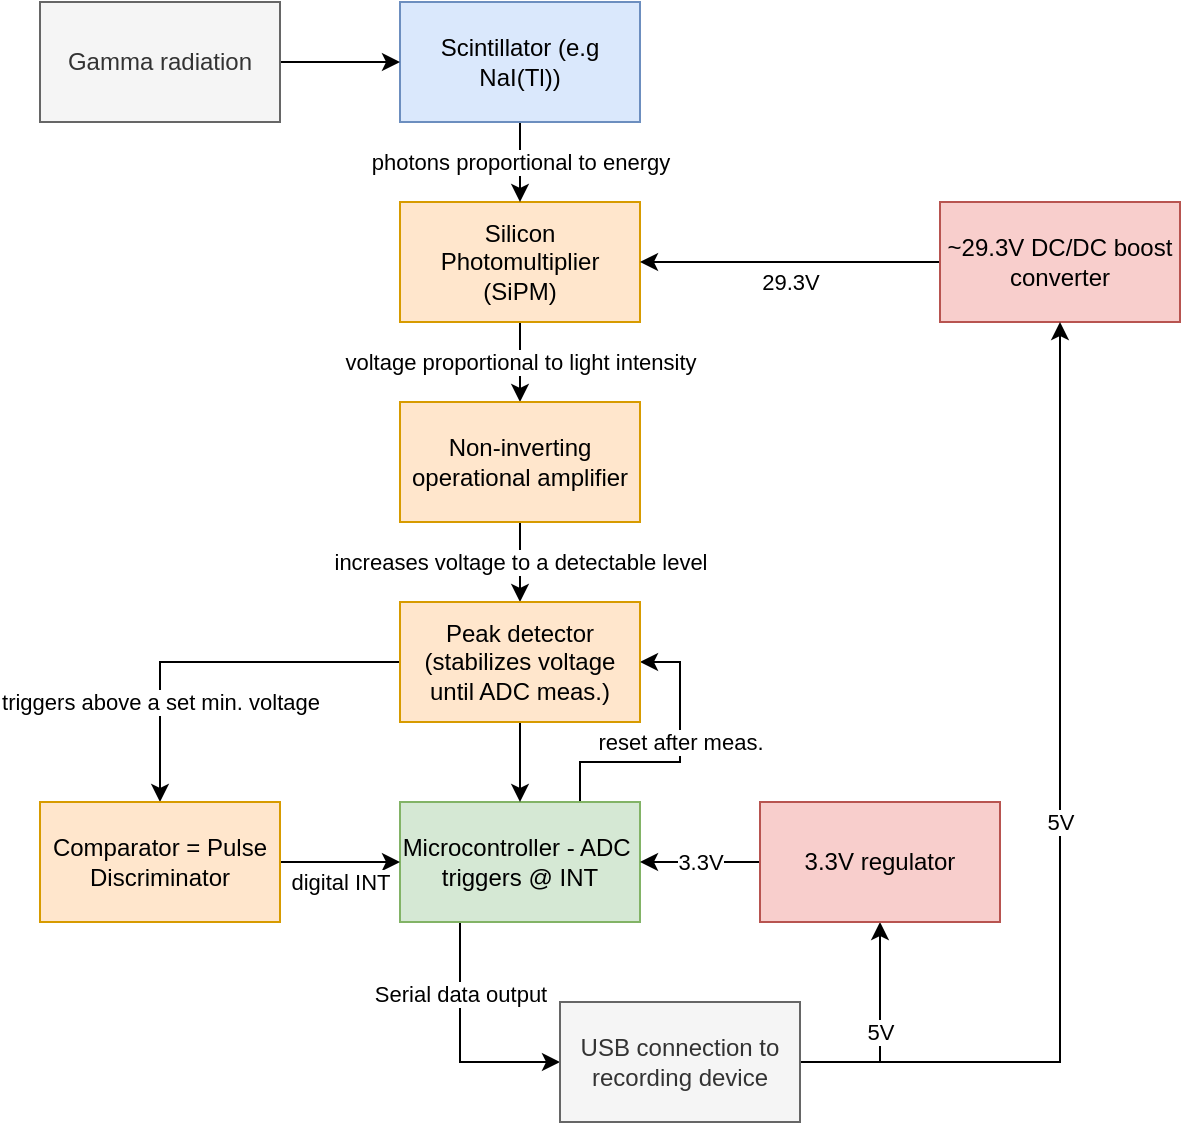 <mxfile version="15.5.5" type="device"><diagram id="vb6zBb3L11A06OVCk6hn" name="Page-1"><mxGraphModel dx="1422" dy="752" grid="1" gridSize="10" guides="1" tooltips="1" connect="1" arrows="1" fold="1" page="1" pageScale="1" pageWidth="827" pageHeight="1169" math="0" shadow="0"><root><mxCell id="0"/><mxCell id="1" parent="0"/><mxCell id="ESJ81A9Y0B0kTKX32nv2-44" value="Serial data output" style="edgeStyle=orthogonalEdgeStyle;rounded=0;orthogonalLoop=1;jettySize=auto;html=1;exitX=0.25;exitY=1;exitDx=0;exitDy=0;entryX=0;entryY=0.5;entryDx=0;entryDy=0;" parent="1" source="ESJ81A9Y0B0kTKX32nv2-1" target="ESJ81A9Y0B0kTKX32nv2-7" edge="1"><mxGeometry x="-0.4" relative="1" as="geometry"><mxPoint as="offset"/></mxGeometry></mxCell><mxCell id="ESJ81A9Y0B0kTKX32nv2-50" value="reset after meas." style="edgeStyle=orthogonalEdgeStyle;rounded=0;orthogonalLoop=1;jettySize=auto;html=1;exitX=0.75;exitY=0;exitDx=0;exitDy=0;entryX=1;entryY=0.5;entryDx=0;entryDy=0;" parent="1" source="ESJ81A9Y0B0kTKX32nv2-1" target="ESJ81A9Y0B0kTKX32nv2-31" edge="1"><mxGeometry x="0.143" relative="1" as="geometry"><mxPoint as="offset"/></mxGeometry></mxCell><mxCell id="ESJ81A9Y0B0kTKX32nv2-1" value="Microcontroller - ADC&amp;nbsp; triggers @ INT" style="rounded=0;whiteSpace=wrap;html=1;fillColor=#d5e8d4;strokeColor=#82b366;" parent="1" vertex="1"><mxGeometry x="340" y="540" width="120" height="60" as="geometry"/></mxCell><mxCell id="ESJ81A9Y0B0kTKX32nv2-13" value="voltage proportional to light intensity" style="edgeStyle=orthogonalEdgeStyle;rounded=0;orthogonalLoop=1;jettySize=auto;html=1;entryX=0.5;entryY=0;entryDx=0;entryDy=0;" parent="1" source="ESJ81A9Y0B0kTKX32nv2-2" target="ESJ81A9Y0B0kTKX32nv2-29" edge="1"><mxGeometry relative="1" as="geometry"><mxPoint x="400" y="350" as="targetPoint"/></mxGeometry></mxCell><mxCell id="ESJ81A9Y0B0kTKX32nv2-2" value="Silicon Photomultiplier (SiPM)" style="rounded=0;whiteSpace=wrap;html=1;fillColor=#ffe6cc;strokeColor=#d79b00;" parent="1" vertex="1"><mxGeometry x="340" y="240" width="120" height="60" as="geometry"/></mxCell><mxCell id="ESJ81A9Y0B0kTKX32nv2-11" value="&lt;div&gt;photons proportional to energy&lt;br&gt;&lt;/div&gt;" style="edgeStyle=orthogonalEdgeStyle;rounded=0;orthogonalLoop=1;jettySize=auto;html=1;" parent="1" source="ESJ81A9Y0B0kTKX32nv2-3" target="ESJ81A9Y0B0kTKX32nv2-2" edge="1"><mxGeometry relative="1" as="geometry"/></mxCell><mxCell id="ESJ81A9Y0B0kTKX32nv2-3" value="Scintillator (e.g NaI(Tl))" style="rounded=0;whiteSpace=wrap;html=1;fillColor=#dae8fc;strokeColor=#6c8ebf;" parent="1" vertex="1"><mxGeometry x="340" y="140" width="120" height="60" as="geometry"/></mxCell><mxCell id="ESJ81A9Y0B0kTKX32nv2-10" value="" style="edgeStyle=orthogonalEdgeStyle;rounded=0;orthogonalLoop=1;jettySize=auto;html=1;" parent="1" source="ESJ81A9Y0B0kTKX32nv2-4" target="ESJ81A9Y0B0kTKX32nv2-3" edge="1"><mxGeometry relative="1" as="geometry"/></mxCell><mxCell id="ESJ81A9Y0B0kTKX32nv2-4" value="&lt;div&gt;Gamma radiation&lt;/div&gt;" style="rounded=0;whiteSpace=wrap;html=1;fillColor=#f5f5f5;strokeColor=#666666;fontColor=#333333;" parent="1" vertex="1"><mxGeometry x="160" y="140" width="120" height="60" as="geometry"/></mxCell><mxCell id="ESJ81A9Y0B0kTKX32nv2-12" value="29.3V" style="edgeStyle=orthogonalEdgeStyle;rounded=0;orthogonalLoop=1;jettySize=auto;html=1;" parent="1" source="ESJ81A9Y0B0kTKX32nv2-6" target="ESJ81A9Y0B0kTKX32nv2-2" edge="1"><mxGeometry y="10" relative="1" as="geometry"><mxPoint as="offset"/></mxGeometry></mxCell><mxCell id="ESJ81A9Y0B0kTKX32nv2-6" value="&lt;div&gt;~29.3V DC/DC boost converter&lt;/div&gt;" style="rounded=0;whiteSpace=wrap;html=1;fillColor=#f8cecc;strokeColor=#b85450;" parent="1" vertex="1"><mxGeometry x="610" y="240" width="120" height="60" as="geometry"/></mxCell><mxCell id="nHTWEI43xN0QH56a4sRn-6" value="5V" style="edgeStyle=orthogonalEdgeStyle;rounded=0;orthogonalLoop=1;jettySize=auto;html=1;exitX=1;exitY=0.5;exitDx=0;exitDy=0;entryX=0.5;entryY=1;entryDx=0;entryDy=0;" parent="1" source="ESJ81A9Y0B0kTKX32nv2-7" target="ESJ81A9Y0B0kTKX32nv2-6" edge="1"><mxGeometry relative="1" as="geometry"/></mxCell><mxCell id="nHTWEI43xN0QH56a4sRn-8" value="5V" style="edgeStyle=orthogonalEdgeStyle;rounded=0;orthogonalLoop=1;jettySize=auto;html=1;exitX=1;exitY=0.5;exitDx=0;exitDy=0;entryX=0.5;entryY=1;entryDx=0;entryDy=0;" parent="1" source="ESJ81A9Y0B0kTKX32nv2-7" target="ESJ81A9Y0B0kTKX32nv2-8" edge="1"><mxGeometry relative="1" as="geometry"/></mxCell><mxCell id="ESJ81A9Y0B0kTKX32nv2-7" value="&lt;div&gt;USB connection to recording device&lt;/div&gt;" style="rounded=0;whiteSpace=wrap;html=1;fillColor=#f5f5f5;fontColor=#333333;strokeColor=#666666;" parent="1" vertex="1"><mxGeometry x="420" y="640" width="120" height="60" as="geometry"/></mxCell><mxCell id="nHTWEI43xN0QH56a4sRn-4" value="3.3V" style="edgeStyle=orthogonalEdgeStyle;rounded=0;orthogonalLoop=1;jettySize=auto;html=1;" parent="1" source="ESJ81A9Y0B0kTKX32nv2-8" target="ESJ81A9Y0B0kTKX32nv2-1" edge="1"><mxGeometry relative="1" as="geometry"/></mxCell><mxCell id="ESJ81A9Y0B0kTKX32nv2-8" value="3.3V regulator" style="rounded=0;whiteSpace=wrap;html=1;fillColor=#f8cecc;strokeColor=#b85450;" parent="1" vertex="1"><mxGeometry x="520" y="540" width="120" height="60" as="geometry"/></mxCell><mxCell id="ESJ81A9Y0B0kTKX32nv2-35" value="increases voltage to a detectable level" style="edgeStyle=orthogonalEdgeStyle;rounded=0;orthogonalLoop=1;jettySize=auto;html=1;" parent="1" source="ESJ81A9Y0B0kTKX32nv2-29" target="ESJ81A9Y0B0kTKX32nv2-31" edge="1"><mxGeometry relative="1" as="geometry"/></mxCell><mxCell id="ESJ81A9Y0B0kTKX32nv2-29" value="Non-inverting operational amplifier" style="rounded=0;whiteSpace=wrap;html=1;fillColor=#ffe6cc;strokeColor=#d79b00;" parent="1" vertex="1"><mxGeometry x="340" y="340" width="120" height="60" as="geometry"/></mxCell><mxCell id="ESJ81A9Y0B0kTKX32nv2-36" value="" style="edgeStyle=orthogonalEdgeStyle;rounded=0;orthogonalLoop=1;jettySize=auto;html=1;" parent="1" source="ESJ81A9Y0B0kTKX32nv2-31" target="ESJ81A9Y0B0kTKX32nv2-1" edge="1"><mxGeometry relative="1" as="geometry"/></mxCell><mxCell id="ESJ81A9Y0B0kTKX32nv2-42" value="triggers above a set min. voltage" style="edgeStyle=orthogonalEdgeStyle;rounded=0;orthogonalLoop=1;jettySize=auto;html=1;exitX=0;exitY=0.5;exitDx=0;exitDy=0;entryX=0.5;entryY=0;entryDx=0;entryDy=0;" parent="1" source="ESJ81A9Y0B0kTKX32nv2-31" target="ESJ81A9Y0B0kTKX32nv2-41" edge="1"><mxGeometry x="0.474" relative="1" as="geometry"><mxPoint as="offset"/></mxGeometry></mxCell><mxCell id="ESJ81A9Y0B0kTKX32nv2-31" value="Peak detector (stabilizes voltage until ADC meas.)" style="rounded=0;whiteSpace=wrap;html=1;fillColor=#ffe6cc;strokeColor=#d79b00;" parent="1" vertex="1"><mxGeometry x="340" y="440" width="120" height="60" as="geometry"/></mxCell><mxCell id="ESJ81A9Y0B0kTKX32nv2-43" value="digital INT" style="edgeStyle=orthogonalEdgeStyle;rounded=0;orthogonalLoop=1;jettySize=auto;html=1;" parent="1" source="ESJ81A9Y0B0kTKX32nv2-41" target="ESJ81A9Y0B0kTKX32nv2-1" edge="1"><mxGeometry y="-10" relative="1" as="geometry"><mxPoint as="offset"/></mxGeometry></mxCell><mxCell id="ESJ81A9Y0B0kTKX32nv2-41" value="Comparator = Pulse Discriminator" style="rounded=0;whiteSpace=wrap;html=1;fillColor=#ffe6cc;strokeColor=#d79b00;" parent="1" vertex="1"><mxGeometry x="160" y="540" width="120" height="60" as="geometry"/></mxCell></root></mxGraphModel></diagram></mxfile>